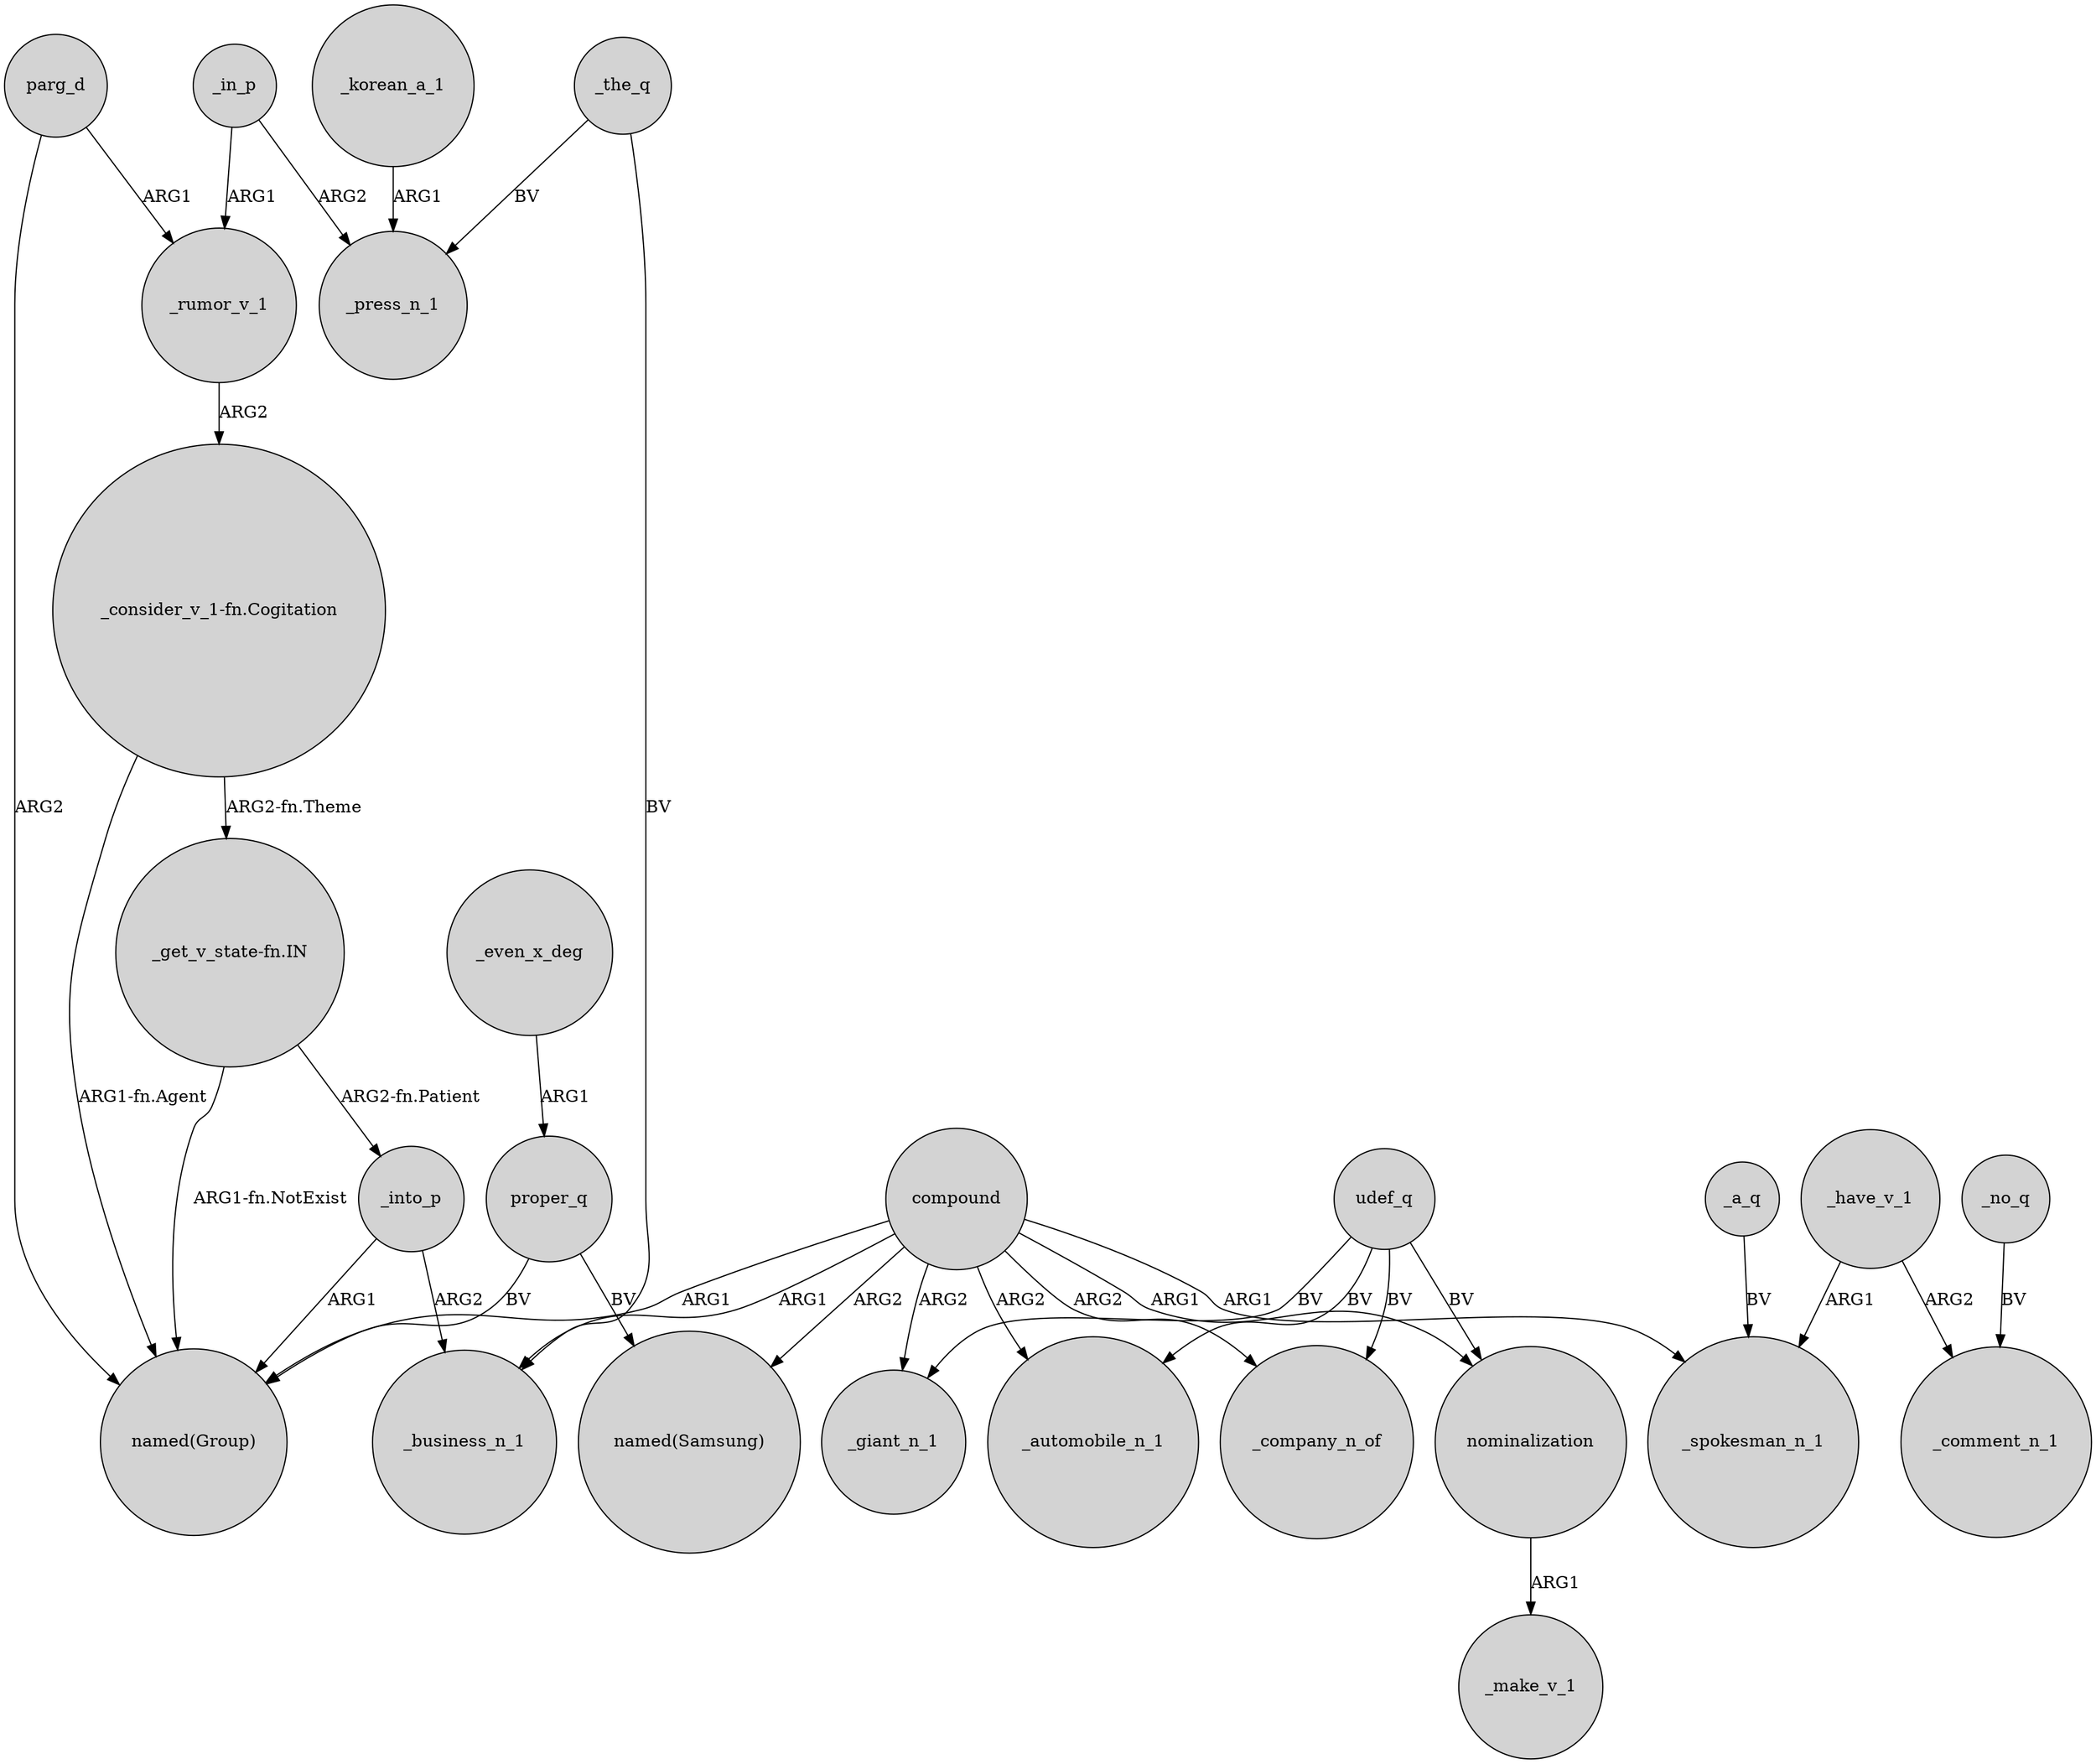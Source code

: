 digraph {
	node [shape=circle style=filled]
	_even_x_deg -> proper_q [label=ARG1]
	_the_q -> _business_n_1 [label=BV]
	_have_v_1 -> _comment_n_1 [label=ARG2]
	_no_q -> _comment_n_1 [label=BV]
	_the_q -> _press_n_1 [label=BV]
	parg_d -> _rumor_v_1 [label=ARG1]
	_into_p -> "named(Group)" [label=ARG1]
	udef_q -> _automobile_n_1 [label=BV]
	parg_d -> "named(Group)" [label=ARG2]
	_korean_a_1 -> _press_n_1 [label=ARG1]
	"_get_v_state-fn.IN" -> _into_p [label="ARG2-fn.Patient"]
	compound -> _company_n_of [label=ARG2]
	nominalization -> _make_v_1 [label=ARG1]
	compound -> _giant_n_1 [label=ARG2]
	"_get_v_state-fn.IN" -> "named(Group)" [label="ARG1-fn.NotExist"]
	proper_q -> "named(Samsung)" [label=BV]
	compound -> "named(Group)" [label=ARG1]
	"_consider_v_1-fn.Cogitation" -> "_get_v_state-fn.IN" [label="ARG2-fn.Theme"]
	compound -> _spokesman_n_1 [label=ARG1]
	compound -> _automobile_n_1 [label=ARG2]
	compound -> _business_n_1 [label=ARG1]
	"_consider_v_1-fn.Cogitation" -> "named(Group)" [label="ARG1-fn.Agent"]
	udef_q -> nominalization [label=BV]
	_in_p -> _press_n_1 [label=ARG2]
	_into_p -> _business_n_1 [label=ARG2]
	_in_p -> _rumor_v_1 [label=ARG1]
	proper_q -> "named(Group)" [label=BV]
	_a_q -> _spokesman_n_1 [label=BV]
	compound -> "named(Samsung)" [label=ARG2]
	udef_q -> _company_n_of [label=BV]
	udef_q -> _giant_n_1 [label=BV]
	compound -> nominalization [label=ARG1]
	_have_v_1 -> _spokesman_n_1 [label=ARG1]
	_rumor_v_1 -> "_consider_v_1-fn.Cogitation" [label=ARG2]
}
